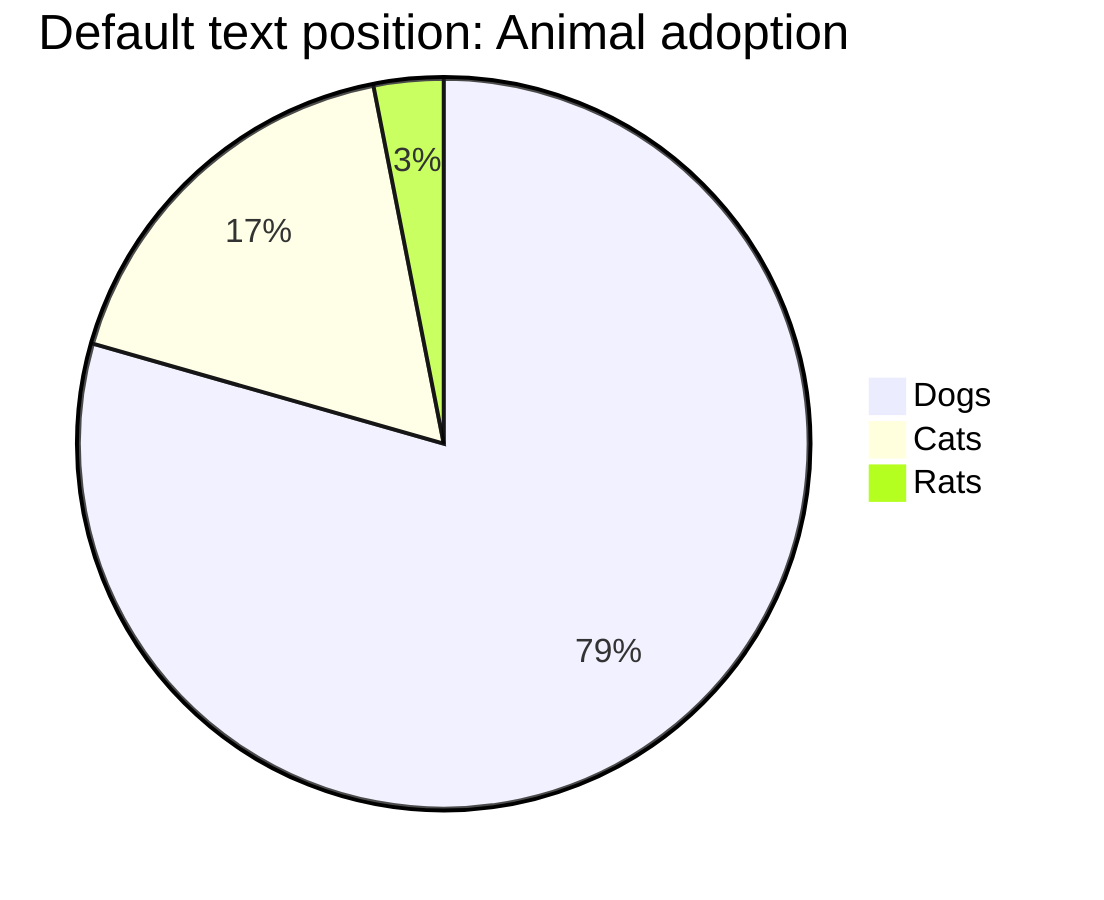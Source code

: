 pie title Default text position: Animal adoption
        accTitle: simple pie char demo
        accDescr: pie chart with 3 sections: dogs, cats, rats. Most are dogs.
        "Dogs": 386
        "Cats": 85
        "Rats": 15